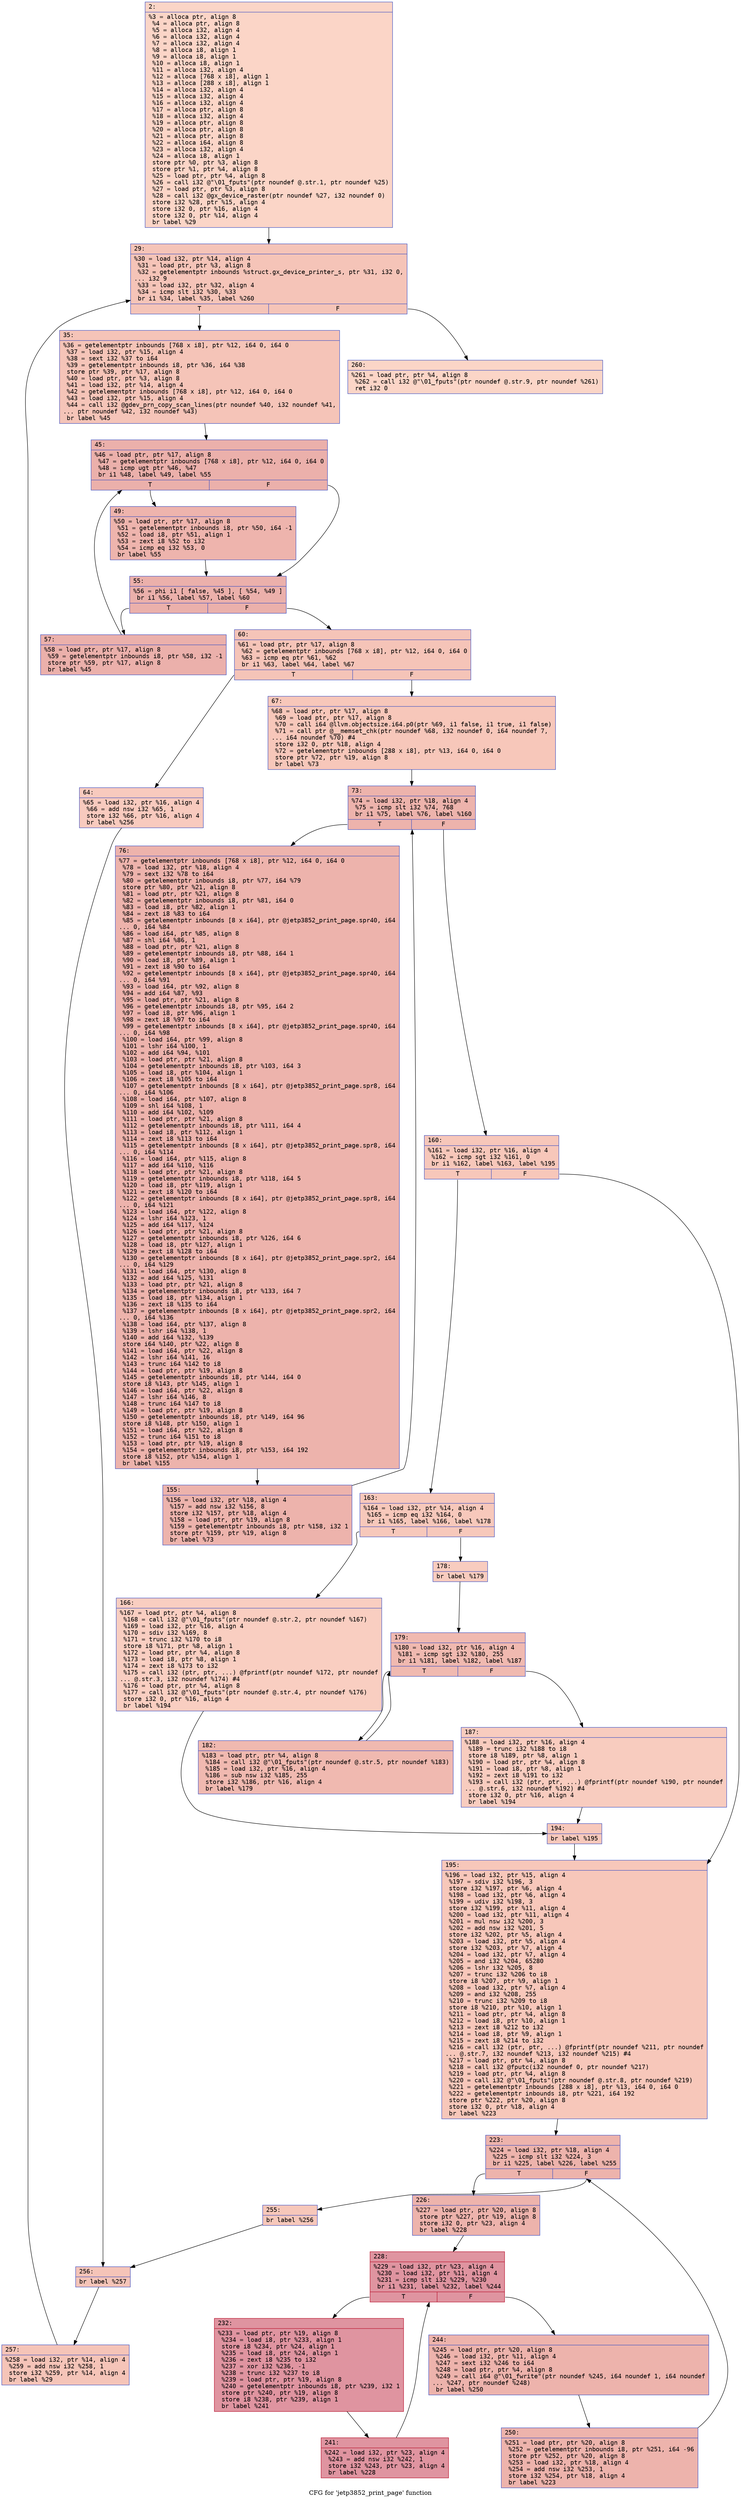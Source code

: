 digraph "CFG for 'jetp3852_print_page' function" {
	label="CFG for 'jetp3852_print_page' function";

	Node0x6000003be170 [shape=record,color="#3d50c3ff", style=filled, fillcolor="#f5a08170" fontname="Courier",label="{2:\l|  %3 = alloca ptr, align 8\l  %4 = alloca ptr, align 8\l  %5 = alloca i32, align 4\l  %6 = alloca i32, align 4\l  %7 = alloca i32, align 4\l  %8 = alloca i8, align 1\l  %9 = alloca i8, align 1\l  %10 = alloca i8, align 1\l  %11 = alloca i32, align 4\l  %12 = alloca [768 x i8], align 1\l  %13 = alloca [288 x i8], align 1\l  %14 = alloca i32, align 4\l  %15 = alloca i32, align 4\l  %16 = alloca i32, align 4\l  %17 = alloca ptr, align 8\l  %18 = alloca i32, align 4\l  %19 = alloca ptr, align 8\l  %20 = alloca ptr, align 8\l  %21 = alloca ptr, align 8\l  %22 = alloca i64, align 8\l  %23 = alloca i32, align 4\l  %24 = alloca i8, align 1\l  store ptr %0, ptr %3, align 8\l  store ptr %1, ptr %4, align 8\l  %25 = load ptr, ptr %4, align 8\l  %26 = call i32 @\"\\01_fputs\"(ptr noundef @.str.1, ptr noundef %25)\l  %27 = load ptr, ptr %3, align 8\l  %28 = call i32 @gx_device_raster(ptr noundef %27, i32 noundef 0)\l  store i32 %28, ptr %15, align 4\l  store i32 0, ptr %16, align 4\l  store i32 0, ptr %14, align 4\l  br label %29\l}"];
	Node0x6000003be170 -> Node0x6000003be1c0[tooltip="2 -> 29\nProbability 100.00%" ];
	Node0x6000003be1c0 [shape=record,color="#3d50c3ff", style=filled, fillcolor="#e97a5f70" fontname="Courier",label="{29:\l|  %30 = load i32, ptr %14, align 4\l  %31 = load ptr, ptr %3, align 8\l  %32 = getelementptr inbounds %struct.gx_device_printer_s, ptr %31, i32 0,\l... i32 9\l  %33 = load i32, ptr %32, align 4\l  %34 = icmp slt i32 %30, %33\l  br i1 %34, label %35, label %260\l|{<s0>T|<s1>F}}"];
	Node0x6000003be1c0:s0 -> Node0x6000003be210[tooltip="29 -> 35\nProbability 96.88%" ];
	Node0x6000003be1c0:s1 -> Node0x6000003beb70[tooltip="29 -> 260\nProbability 3.12%" ];
	Node0x6000003be210 [shape=record,color="#3d50c3ff", style=filled, fillcolor="#e97a5f70" fontname="Courier",label="{35:\l|  %36 = getelementptr inbounds [768 x i8], ptr %12, i64 0, i64 0\l  %37 = load i32, ptr %15, align 4\l  %38 = sext i32 %37 to i64\l  %39 = getelementptr inbounds i8, ptr %36, i64 %38\l  store ptr %39, ptr %17, align 8\l  %40 = load ptr, ptr %3, align 8\l  %41 = load i32, ptr %14, align 4\l  %42 = getelementptr inbounds [768 x i8], ptr %12, i64 0, i64 0\l  %43 = load i32, ptr %15, align 4\l  %44 = call i32 @gdev_prn_copy_scan_lines(ptr noundef %40, i32 noundef %41,\l... ptr noundef %42, i32 noundef %43)\l  br label %45\l}"];
	Node0x6000003be210 -> Node0x6000003be260[tooltip="35 -> 45\nProbability 100.00%" ];
	Node0x6000003be260 [shape=record,color="#3d50c3ff", style=filled, fillcolor="#d24b4070" fontname="Courier",label="{45:\l|  %46 = load ptr, ptr %17, align 8\l  %47 = getelementptr inbounds [768 x i8], ptr %12, i64 0, i64 0\l  %48 = icmp ugt ptr %46, %47\l  br i1 %48, label %49, label %55\l|{<s0>T|<s1>F}}"];
	Node0x6000003be260:s0 -> Node0x6000003be2b0[tooltip="45 -> 49\nProbability 50.00%" ];
	Node0x6000003be260:s1 -> Node0x6000003be300[tooltip="45 -> 55\nProbability 50.00%" ];
	Node0x6000003be2b0 [shape=record,color="#3d50c3ff", style=filled, fillcolor="#d8564670" fontname="Courier",label="{49:\l|  %50 = load ptr, ptr %17, align 8\l  %51 = getelementptr inbounds i8, ptr %50, i64 -1\l  %52 = load i8, ptr %51, align 1\l  %53 = zext i8 %52 to i32\l  %54 = icmp eq i32 %53, 0\l  br label %55\l}"];
	Node0x6000003be2b0 -> Node0x6000003be300[tooltip="49 -> 55\nProbability 100.00%" ];
	Node0x6000003be300 [shape=record,color="#3d50c3ff", style=filled, fillcolor="#d24b4070" fontname="Courier",label="{55:\l|  %56 = phi i1 [ false, %45 ], [ %54, %49 ]\l  br i1 %56, label %57, label %60\l|{<s0>T|<s1>F}}"];
	Node0x6000003be300:s0 -> Node0x6000003be350[tooltip="55 -> 57\nProbability 96.88%" ];
	Node0x6000003be300:s1 -> Node0x6000003be3a0[tooltip="55 -> 60\nProbability 3.12%" ];
	Node0x6000003be350 [shape=record,color="#3d50c3ff", style=filled, fillcolor="#d24b4070" fontname="Courier",label="{57:\l|  %58 = load ptr, ptr %17, align 8\l  %59 = getelementptr inbounds i8, ptr %58, i32 -1\l  store ptr %59, ptr %17, align 8\l  br label %45\l}"];
	Node0x6000003be350 -> Node0x6000003be260[tooltip="57 -> 45\nProbability 100.00%" ];
	Node0x6000003be3a0 [shape=record,color="#3d50c3ff", style=filled, fillcolor="#e97a5f70" fontname="Courier",label="{60:\l|  %61 = load ptr, ptr %17, align 8\l  %62 = getelementptr inbounds [768 x i8], ptr %12, i64 0, i64 0\l  %63 = icmp eq ptr %61, %62\l  br i1 %63, label %64, label %67\l|{<s0>T|<s1>F}}"];
	Node0x6000003be3a0:s0 -> Node0x6000003be3f0[tooltip="60 -> 64\nProbability 37.50%" ];
	Node0x6000003be3a0:s1 -> Node0x6000003be440[tooltip="60 -> 67\nProbability 62.50%" ];
	Node0x6000003be3f0 [shape=record,color="#3d50c3ff", style=filled, fillcolor="#ef886b70" fontname="Courier",label="{64:\l|  %65 = load i32, ptr %16, align 4\l  %66 = add nsw i32 %65, 1\l  store i32 %66, ptr %16, align 4\l  br label %256\l}"];
	Node0x6000003be3f0 -> Node0x6000003bead0[tooltip="64 -> 256\nProbability 100.00%" ];
	Node0x6000003be440 [shape=record,color="#3d50c3ff", style=filled, fillcolor="#ec7f6370" fontname="Courier",label="{67:\l|  %68 = load ptr, ptr %17, align 8\l  %69 = load ptr, ptr %17, align 8\l  %70 = call i64 @llvm.objectsize.i64.p0(ptr %69, i1 false, i1 true, i1 false)\l  %71 = call ptr @__memset_chk(ptr noundef %68, i32 noundef 0, i64 noundef 7,\l... i64 noundef %70) #4\l  store i32 0, ptr %18, align 4\l  %72 = getelementptr inbounds [288 x i8], ptr %13, i64 0, i64 0\l  store ptr %72, ptr %19, align 8\l  br label %73\l}"];
	Node0x6000003be440 -> Node0x6000003be490[tooltip="67 -> 73\nProbability 100.00%" ];
	Node0x6000003be490 [shape=record,color="#3d50c3ff", style=filled, fillcolor="#d6524470" fontname="Courier",label="{73:\l|  %74 = load i32, ptr %18, align 4\l  %75 = icmp slt i32 %74, 768\l  br i1 %75, label %76, label %160\l|{<s0>T|<s1>F}}"];
	Node0x6000003be490:s0 -> Node0x6000003be4e0[tooltip="73 -> 76\nProbability 96.88%" ];
	Node0x6000003be490:s1 -> Node0x6000003be580[tooltip="73 -> 160\nProbability 3.12%" ];
	Node0x6000003be4e0 [shape=record,color="#3d50c3ff", style=filled, fillcolor="#d6524470" fontname="Courier",label="{76:\l|  %77 = getelementptr inbounds [768 x i8], ptr %12, i64 0, i64 0\l  %78 = load i32, ptr %18, align 4\l  %79 = sext i32 %78 to i64\l  %80 = getelementptr inbounds i8, ptr %77, i64 %79\l  store ptr %80, ptr %21, align 8\l  %81 = load ptr, ptr %21, align 8\l  %82 = getelementptr inbounds i8, ptr %81, i64 0\l  %83 = load i8, ptr %82, align 1\l  %84 = zext i8 %83 to i64\l  %85 = getelementptr inbounds [8 x i64], ptr @jetp3852_print_page.spr40, i64\l... 0, i64 %84\l  %86 = load i64, ptr %85, align 8\l  %87 = shl i64 %86, 1\l  %88 = load ptr, ptr %21, align 8\l  %89 = getelementptr inbounds i8, ptr %88, i64 1\l  %90 = load i8, ptr %89, align 1\l  %91 = zext i8 %90 to i64\l  %92 = getelementptr inbounds [8 x i64], ptr @jetp3852_print_page.spr40, i64\l... 0, i64 %91\l  %93 = load i64, ptr %92, align 8\l  %94 = add i64 %87, %93\l  %95 = load ptr, ptr %21, align 8\l  %96 = getelementptr inbounds i8, ptr %95, i64 2\l  %97 = load i8, ptr %96, align 1\l  %98 = zext i8 %97 to i64\l  %99 = getelementptr inbounds [8 x i64], ptr @jetp3852_print_page.spr40, i64\l... 0, i64 %98\l  %100 = load i64, ptr %99, align 8\l  %101 = lshr i64 %100, 1\l  %102 = add i64 %94, %101\l  %103 = load ptr, ptr %21, align 8\l  %104 = getelementptr inbounds i8, ptr %103, i64 3\l  %105 = load i8, ptr %104, align 1\l  %106 = zext i8 %105 to i64\l  %107 = getelementptr inbounds [8 x i64], ptr @jetp3852_print_page.spr8, i64\l... 0, i64 %106\l  %108 = load i64, ptr %107, align 8\l  %109 = shl i64 %108, 1\l  %110 = add i64 %102, %109\l  %111 = load ptr, ptr %21, align 8\l  %112 = getelementptr inbounds i8, ptr %111, i64 4\l  %113 = load i8, ptr %112, align 1\l  %114 = zext i8 %113 to i64\l  %115 = getelementptr inbounds [8 x i64], ptr @jetp3852_print_page.spr8, i64\l... 0, i64 %114\l  %116 = load i64, ptr %115, align 8\l  %117 = add i64 %110, %116\l  %118 = load ptr, ptr %21, align 8\l  %119 = getelementptr inbounds i8, ptr %118, i64 5\l  %120 = load i8, ptr %119, align 1\l  %121 = zext i8 %120 to i64\l  %122 = getelementptr inbounds [8 x i64], ptr @jetp3852_print_page.spr8, i64\l... 0, i64 %121\l  %123 = load i64, ptr %122, align 8\l  %124 = lshr i64 %123, 1\l  %125 = add i64 %117, %124\l  %126 = load ptr, ptr %21, align 8\l  %127 = getelementptr inbounds i8, ptr %126, i64 6\l  %128 = load i8, ptr %127, align 1\l  %129 = zext i8 %128 to i64\l  %130 = getelementptr inbounds [8 x i64], ptr @jetp3852_print_page.spr2, i64\l... 0, i64 %129\l  %131 = load i64, ptr %130, align 8\l  %132 = add i64 %125, %131\l  %133 = load ptr, ptr %21, align 8\l  %134 = getelementptr inbounds i8, ptr %133, i64 7\l  %135 = load i8, ptr %134, align 1\l  %136 = zext i8 %135 to i64\l  %137 = getelementptr inbounds [8 x i64], ptr @jetp3852_print_page.spr2, i64\l... 0, i64 %136\l  %138 = load i64, ptr %137, align 8\l  %139 = lshr i64 %138, 1\l  %140 = add i64 %132, %139\l  store i64 %140, ptr %22, align 8\l  %141 = load i64, ptr %22, align 8\l  %142 = lshr i64 %141, 16\l  %143 = trunc i64 %142 to i8\l  %144 = load ptr, ptr %19, align 8\l  %145 = getelementptr inbounds i8, ptr %144, i64 0\l  store i8 %143, ptr %145, align 1\l  %146 = load i64, ptr %22, align 8\l  %147 = lshr i64 %146, 8\l  %148 = trunc i64 %147 to i8\l  %149 = load ptr, ptr %19, align 8\l  %150 = getelementptr inbounds i8, ptr %149, i64 96\l  store i8 %148, ptr %150, align 1\l  %151 = load i64, ptr %22, align 8\l  %152 = trunc i64 %151 to i8\l  %153 = load ptr, ptr %19, align 8\l  %154 = getelementptr inbounds i8, ptr %153, i64 192\l  store i8 %152, ptr %154, align 1\l  br label %155\l}"];
	Node0x6000003be4e0 -> Node0x6000003be530[tooltip="76 -> 155\nProbability 100.00%" ];
	Node0x6000003be530 [shape=record,color="#3d50c3ff", style=filled, fillcolor="#d6524470" fontname="Courier",label="{155:\l|  %156 = load i32, ptr %18, align 4\l  %157 = add nsw i32 %156, 8\l  store i32 %157, ptr %18, align 4\l  %158 = load ptr, ptr %19, align 8\l  %159 = getelementptr inbounds i8, ptr %158, i32 1\l  store ptr %159, ptr %19, align 8\l  br label %73\l}"];
	Node0x6000003be530 -> Node0x6000003be490[tooltip="155 -> 73\nProbability 100.00%" ];
	Node0x6000003be580 [shape=record,color="#3d50c3ff", style=filled, fillcolor="#ec7f6370" fontname="Courier",label="{160:\l|  %161 = load i32, ptr %16, align 4\l  %162 = icmp sgt i32 %161, 0\l  br i1 %162, label %163, label %195\l|{<s0>T|<s1>F}}"];
	Node0x6000003be580:s0 -> Node0x6000003be5d0[tooltip="160 -> 163\nProbability 62.50%" ];
	Node0x6000003be580:s1 -> Node0x6000003be800[tooltip="160 -> 195\nProbability 37.50%" ];
	Node0x6000003be5d0 [shape=record,color="#3d50c3ff", style=filled, fillcolor="#ed836670" fontname="Courier",label="{163:\l|  %164 = load i32, ptr %14, align 4\l  %165 = icmp eq i32 %164, 0\l  br i1 %165, label %166, label %178\l|{<s0>T|<s1>F}}"];
	Node0x6000003be5d0:s0 -> Node0x6000003be620[tooltip="163 -> 166\nProbability 37.50%" ];
	Node0x6000003be5d0:s1 -> Node0x6000003be670[tooltip="163 -> 178\nProbability 62.50%" ];
	Node0x6000003be620 [shape=record,color="#3d50c3ff", style=filled, fillcolor="#f2907270" fontname="Courier",label="{166:\l|  %167 = load ptr, ptr %4, align 8\l  %168 = call i32 @\"\\01_fputs\"(ptr noundef @.str.2, ptr noundef %167)\l  %169 = load i32, ptr %16, align 4\l  %170 = sdiv i32 %169, 8\l  %171 = trunc i32 %170 to i8\l  store i8 %171, ptr %8, align 1\l  %172 = load ptr, ptr %4, align 8\l  %173 = load i8, ptr %8, align 1\l  %174 = zext i8 %173 to i32\l  %175 = call i32 (ptr, ptr, ...) @fprintf(ptr noundef %172, ptr noundef\l... @.str.3, i32 noundef %174) #4\l  %176 = load ptr, ptr %4, align 8\l  %177 = call i32 @\"\\01_fputs\"(ptr noundef @.str.4, ptr noundef %176)\l  store i32 0, ptr %16, align 4\l  br label %194\l}"];
	Node0x6000003be620 -> Node0x6000003be7b0[tooltip="166 -> 194\nProbability 100.00%" ];
	Node0x6000003be670 [shape=record,color="#3d50c3ff", style=filled, fillcolor="#f08b6e70" fontname="Courier",label="{178:\l|  br label %179\l}"];
	Node0x6000003be670 -> Node0x6000003be6c0[tooltip="178 -> 179\nProbability 100.00%" ];
	Node0x6000003be6c0 [shape=record,color="#3d50c3ff", style=filled, fillcolor="#de614d70" fontname="Courier",label="{179:\l|  %180 = load i32, ptr %16, align 4\l  %181 = icmp sgt i32 %180, 255\l  br i1 %181, label %182, label %187\l|{<s0>T|<s1>F}}"];
	Node0x6000003be6c0:s0 -> Node0x6000003be710[tooltip="179 -> 182\nProbability 96.88%" ];
	Node0x6000003be6c0:s1 -> Node0x6000003be760[tooltip="179 -> 187\nProbability 3.12%" ];
	Node0x6000003be710 [shape=record,color="#3d50c3ff", style=filled, fillcolor="#de614d70" fontname="Courier",label="{182:\l|  %183 = load ptr, ptr %4, align 8\l  %184 = call i32 @\"\\01_fputs\"(ptr noundef @.str.5, ptr noundef %183)\l  %185 = load i32, ptr %16, align 4\l  %186 = sub nsw i32 %185, 255\l  store i32 %186, ptr %16, align 4\l  br label %179\l}"];
	Node0x6000003be710 -> Node0x6000003be6c0[tooltip="182 -> 179\nProbability 100.00%" ];
	Node0x6000003be760 [shape=record,color="#3d50c3ff", style=filled, fillcolor="#f08b6e70" fontname="Courier",label="{187:\l|  %188 = load i32, ptr %16, align 4\l  %189 = trunc i32 %188 to i8\l  store i8 %189, ptr %8, align 1\l  %190 = load ptr, ptr %4, align 8\l  %191 = load i8, ptr %8, align 1\l  %192 = zext i8 %191 to i32\l  %193 = call i32 (ptr, ptr, ...) @fprintf(ptr noundef %190, ptr noundef\l... @.str.6, i32 noundef %192) #4\l  store i32 0, ptr %16, align 4\l  br label %194\l}"];
	Node0x6000003be760 -> Node0x6000003be7b0[tooltip="187 -> 194\nProbability 100.00%" ];
	Node0x6000003be7b0 [shape=record,color="#3d50c3ff", style=filled, fillcolor="#ed836670" fontname="Courier",label="{194:\l|  br label %195\l}"];
	Node0x6000003be7b0 -> Node0x6000003be800[tooltip="194 -> 195\nProbability 100.00%" ];
	Node0x6000003be800 [shape=record,color="#3d50c3ff", style=filled, fillcolor="#ec7f6370" fontname="Courier",label="{195:\l|  %196 = load i32, ptr %15, align 4\l  %197 = sdiv i32 %196, 3\l  store i32 %197, ptr %6, align 4\l  %198 = load i32, ptr %6, align 4\l  %199 = udiv i32 %198, 3\l  store i32 %199, ptr %11, align 4\l  %200 = load i32, ptr %11, align 4\l  %201 = mul nsw i32 %200, 3\l  %202 = add nsw i32 %201, 5\l  store i32 %202, ptr %5, align 4\l  %203 = load i32, ptr %5, align 4\l  store i32 %203, ptr %7, align 4\l  %204 = load i32, ptr %7, align 4\l  %205 = and i32 %204, 65280\l  %206 = lshr i32 %205, 8\l  %207 = trunc i32 %206 to i8\l  store i8 %207, ptr %9, align 1\l  %208 = load i32, ptr %7, align 4\l  %209 = and i32 %208, 255\l  %210 = trunc i32 %209 to i8\l  store i8 %210, ptr %10, align 1\l  %211 = load ptr, ptr %4, align 8\l  %212 = load i8, ptr %10, align 1\l  %213 = zext i8 %212 to i32\l  %214 = load i8, ptr %9, align 1\l  %215 = zext i8 %214 to i32\l  %216 = call i32 (ptr, ptr, ...) @fprintf(ptr noundef %211, ptr noundef\l... @.str.7, i32 noundef %213, i32 noundef %215) #4\l  %217 = load ptr, ptr %4, align 8\l  %218 = call i32 @fputc(i32 noundef 0, ptr noundef %217)\l  %219 = load ptr, ptr %4, align 8\l  %220 = call i32 @\"\\01_fputs\"(ptr noundef @.str.8, ptr noundef %219)\l  %221 = getelementptr inbounds [288 x i8], ptr %13, i64 0, i64 0\l  %222 = getelementptr inbounds i8, ptr %221, i64 192\l  store ptr %222, ptr %20, align 8\l  store i32 0, ptr %18, align 4\l  br label %223\l}"];
	Node0x6000003be800 -> Node0x6000003be850[tooltip="195 -> 223\nProbability 100.00%" ];
	Node0x6000003be850 [shape=record,color="#3d50c3ff", style=filled, fillcolor="#d6524470" fontname="Courier",label="{223:\l|  %224 = load i32, ptr %18, align 4\l  %225 = icmp slt i32 %224, 3\l  br i1 %225, label %226, label %255\l|{<s0>T|<s1>F}}"];
	Node0x6000003be850:s0 -> Node0x6000003be8a0[tooltip="223 -> 226\nProbability 96.88%" ];
	Node0x6000003be850:s1 -> Node0x6000003bea80[tooltip="223 -> 255\nProbability 3.12%" ];
	Node0x6000003be8a0 [shape=record,color="#3d50c3ff", style=filled, fillcolor="#d6524470" fontname="Courier",label="{226:\l|  %227 = load ptr, ptr %20, align 8\l  store ptr %227, ptr %19, align 8\l  store i32 0, ptr %23, align 4\l  br label %228\l}"];
	Node0x6000003be8a0 -> Node0x6000003be8f0[tooltip="226 -> 228\nProbability 100.00%" ];
	Node0x6000003be8f0 [shape=record,color="#b70d28ff", style=filled, fillcolor="#b70d2870" fontname="Courier",label="{228:\l|  %229 = load i32, ptr %23, align 4\l  %230 = load i32, ptr %11, align 4\l  %231 = icmp slt i32 %229, %230\l  br i1 %231, label %232, label %244\l|{<s0>T|<s1>F}}"];
	Node0x6000003be8f0:s0 -> Node0x6000003be940[tooltip="228 -> 232\nProbability 96.88%" ];
	Node0x6000003be8f0:s1 -> Node0x6000003be9e0[tooltip="228 -> 244\nProbability 3.12%" ];
	Node0x6000003be940 [shape=record,color="#b70d28ff", style=filled, fillcolor="#b70d2870" fontname="Courier",label="{232:\l|  %233 = load ptr, ptr %19, align 8\l  %234 = load i8, ptr %233, align 1\l  store i8 %234, ptr %24, align 1\l  %235 = load i8, ptr %24, align 1\l  %236 = zext i8 %235 to i32\l  %237 = xor i32 %236, -1\l  %238 = trunc i32 %237 to i8\l  %239 = load ptr, ptr %19, align 8\l  %240 = getelementptr inbounds i8, ptr %239, i32 1\l  store ptr %240, ptr %19, align 8\l  store i8 %238, ptr %239, align 1\l  br label %241\l}"];
	Node0x6000003be940 -> Node0x6000003be990[tooltip="232 -> 241\nProbability 100.00%" ];
	Node0x6000003be990 [shape=record,color="#b70d28ff", style=filled, fillcolor="#b70d2870" fontname="Courier",label="{241:\l|  %242 = load i32, ptr %23, align 4\l  %243 = add nsw i32 %242, 1\l  store i32 %243, ptr %23, align 4\l  br label %228\l}"];
	Node0x6000003be990 -> Node0x6000003be8f0[tooltip="241 -> 228\nProbability 100.00%" ];
	Node0x6000003be9e0 [shape=record,color="#3d50c3ff", style=filled, fillcolor="#d6524470" fontname="Courier",label="{244:\l|  %245 = load ptr, ptr %20, align 8\l  %246 = load i32, ptr %11, align 4\l  %247 = sext i32 %246 to i64\l  %248 = load ptr, ptr %4, align 8\l  %249 = call i64 @\"\\01_fwrite\"(ptr noundef %245, i64 noundef 1, i64 noundef\l... %247, ptr noundef %248)\l  br label %250\l}"];
	Node0x6000003be9e0 -> Node0x6000003bea30[tooltip="244 -> 250\nProbability 100.00%" ];
	Node0x6000003bea30 [shape=record,color="#3d50c3ff", style=filled, fillcolor="#d6524470" fontname="Courier",label="{250:\l|  %251 = load ptr, ptr %20, align 8\l  %252 = getelementptr inbounds i8, ptr %251, i64 -96\l  store ptr %252, ptr %20, align 8\l  %253 = load i32, ptr %18, align 4\l  %254 = add nsw i32 %253, 1\l  store i32 %254, ptr %18, align 4\l  br label %223\l}"];
	Node0x6000003bea30 -> Node0x6000003be850[tooltip="250 -> 223\nProbability 100.00%" ];
	Node0x6000003bea80 [shape=record,color="#3d50c3ff", style=filled, fillcolor="#ec7f6370" fontname="Courier",label="{255:\l|  br label %256\l}"];
	Node0x6000003bea80 -> Node0x6000003bead0[tooltip="255 -> 256\nProbability 100.00%" ];
	Node0x6000003bead0 [shape=record,color="#3d50c3ff", style=filled, fillcolor="#e97a5f70" fontname="Courier",label="{256:\l|  br label %257\l}"];
	Node0x6000003bead0 -> Node0x6000003beb20[tooltip="256 -> 257\nProbability 100.00%" ];
	Node0x6000003beb20 [shape=record,color="#3d50c3ff", style=filled, fillcolor="#e97a5f70" fontname="Courier",label="{257:\l|  %258 = load i32, ptr %14, align 4\l  %259 = add nsw i32 %258, 1\l  store i32 %259, ptr %14, align 4\l  br label %29\l}"];
	Node0x6000003beb20 -> Node0x6000003be1c0[tooltip="257 -> 29\nProbability 100.00%" ];
	Node0x6000003beb70 [shape=record,color="#3d50c3ff", style=filled, fillcolor="#f5a08170" fontname="Courier",label="{260:\l|  %261 = load ptr, ptr %4, align 8\l  %262 = call i32 @\"\\01_fputs\"(ptr noundef @.str.9, ptr noundef %261)\l  ret i32 0\l}"];
}
